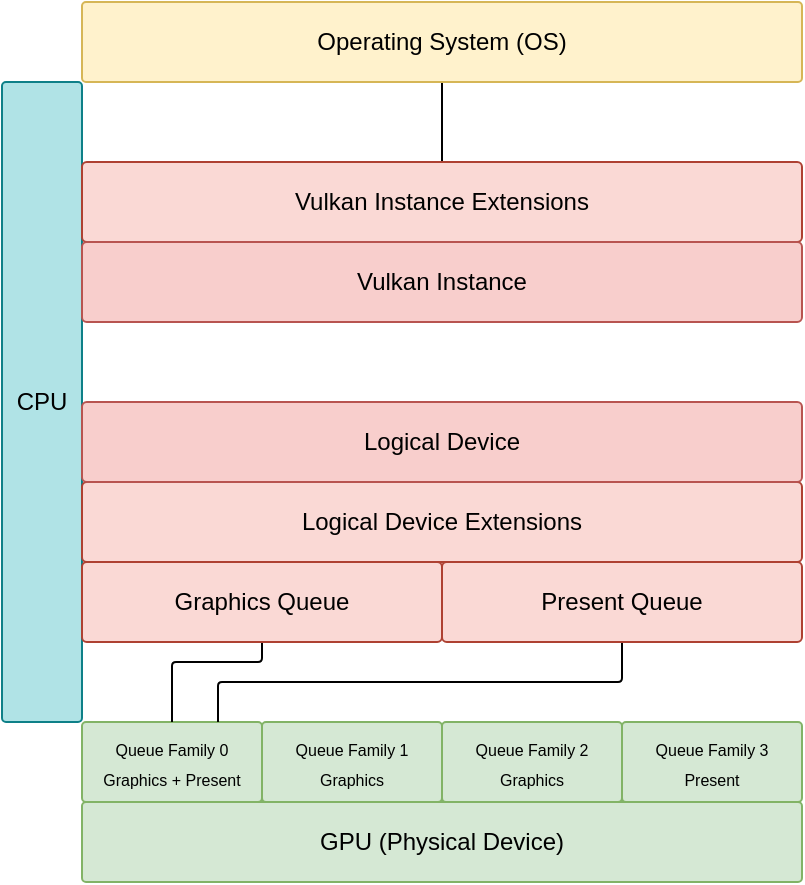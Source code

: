 <mxfile>
    <diagram id="6OefLpY3UeXjTtCXeHLk" name="Page-1">
        <mxGraphModel dx="796" dy="485" grid="1" gridSize="10" guides="1" tooltips="1" connect="1" arrows="1" fold="1" page="1" pageScale="1" pageWidth="850" pageHeight="1100" math="0" shadow="0">
            <root>
                <mxCell id="0"/>
                <mxCell id="1" parent="0"/>
                <mxCell id="2" value="GPU (Physical Device)" style="rounded=1;whiteSpace=wrap;html=1;arcSize=5;fillColor=#d5e8d4;strokeColor=#82b366;" vertex="1" parent="1">
                    <mxGeometry x="200" y="600" width="360" height="40" as="geometry"/>
                </mxCell>
                <mxCell id="3" value="CPU" style="rounded=1;whiteSpace=wrap;html=1;arcSize=5;fillColor=#b0e3e6;strokeColor=#0e8088;" vertex="1" parent="1">
                    <mxGeometry x="160" y="240" width="40" height="320" as="geometry"/>
                </mxCell>
                <mxCell id="19" style="edgeStyle=orthogonalEdgeStyle;html=1;entryX=0.5;entryY=1;entryDx=0;entryDy=0;fontSize=8;endArrow=none;endFill=0;" edge="1" parent="1" source="5" target="16">
                    <mxGeometry relative="1" as="geometry"/>
                </mxCell>
                <mxCell id="5" value="Vulkan Instance Extensions" style="rounded=1;whiteSpace=wrap;html=1;arcSize=6;fillColor=#fad9d5;strokeColor=#ae4132;" vertex="1" parent="1">
                    <mxGeometry x="200" y="280" width="360" height="40" as="geometry"/>
                </mxCell>
                <mxCell id="4" value="Vulkan Instance" style="rounded=1;whiteSpace=wrap;html=1;arcSize=6;fillColor=#f8cecc;strokeColor=#b85450;" vertex="1" parent="1">
                    <mxGeometry x="200" y="320" width="360" height="40" as="geometry"/>
                </mxCell>
                <mxCell id="6" value="Logical Device Extensions" style="rounded=1;whiteSpace=wrap;html=1;arcSize=6;fillColor=#fad9d5;strokeColor=#ae4132;" vertex="1" parent="1">
                    <mxGeometry x="200" y="440" width="360" height="40" as="geometry"/>
                </mxCell>
                <mxCell id="7" value="Logical Device" style="rounded=1;whiteSpace=wrap;html=1;arcSize=6;fillColor=#f8cecc;strokeColor=#b85450;" vertex="1" parent="1">
                    <mxGeometry x="200" y="400" width="360" height="40" as="geometry"/>
                </mxCell>
                <mxCell id="8" value="&lt;font style=&quot;font-size: 8px;&quot;&gt;Queue Family 0&lt;br&gt;Graphics + Present&lt;br&gt;&lt;/font&gt;" style="rounded=1;whiteSpace=wrap;html=1;arcSize=5;fillColor=#d5e8d4;strokeColor=#82b366;" vertex="1" parent="1">
                    <mxGeometry x="200" y="560" width="90" height="40" as="geometry"/>
                </mxCell>
                <mxCell id="9" value="&lt;span style=&quot;font-size: 8px;&quot;&gt;Queue Family 1&lt;/span&gt;&lt;br style=&quot;border-color: var(--border-color); font-size: 8px;&quot;&gt;&lt;span style=&quot;font-size: 8px;&quot;&gt;Graphics&lt;/span&gt;" style="rounded=1;whiteSpace=wrap;html=1;arcSize=5;fillColor=#d5e8d4;strokeColor=#82b366;" vertex="1" parent="1">
                    <mxGeometry x="290" y="560" width="90" height="40" as="geometry"/>
                </mxCell>
                <mxCell id="12" value="&lt;span style=&quot;font-size: 8px;&quot;&gt;Queue Family 2&lt;/span&gt;&lt;br style=&quot;border-color: var(--border-color); font-size: 8px;&quot;&gt;&lt;span style=&quot;font-size: 8px;&quot;&gt;Graphics&lt;/span&gt;" style="rounded=1;whiteSpace=wrap;html=1;arcSize=5;fillColor=#d5e8d4;strokeColor=#82b366;" vertex="1" parent="1">
                    <mxGeometry x="380" y="560" width="90" height="40" as="geometry"/>
                </mxCell>
                <mxCell id="13" value="&lt;span style=&quot;font-size: 8px;&quot;&gt;Queue Family 3&lt;/span&gt;&lt;br style=&quot;border-color: var(--border-color); font-size: 8px;&quot;&gt;&lt;span style=&quot;font-size: 8px;&quot;&gt;Present&lt;/span&gt;" style="rounded=1;whiteSpace=wrap;html=1;arcSize=5;fillColor=#d5e8d4;strokeColor=#82b366;" vertex="1" parent="1">
                    <mxGeometry x="470" y="560" width="90" height="40" as="geometry"/>
                </mxCell>
                <mxCell id="17" style="edgeStyle=orthogonalEdgeStyle;html=1;entryX=0.5;entryY=0;entryDx=0;entryDy=0;fontSize=8;arcSize=4;endArrow=none;endFill=0;" edge="1" parent="1" source="14" target="8">
                    <mxGeometry relative="1" as="geometry">
                        <Array as="points">
                            <mxPoint x="290" y="530"/>
                            <mxPoint x="245" y="530"/>
                        </Array>
                    </mxGeometry>
                </mxCell>
                <mxCell id="14" value="Graphics Queue" style="rounded=1;whiteSpace=wrap;html=1;arcSize=6;fillColor=#fad9d5;strokeColor=#ae4132;" vertex="1" parent="1">
                    <mxGeometry x="200" y="480" width="180" height="40" as="geometry"/>
                </mxCell>
                <mxCell id="18" style="edgeStyle=orthogonalEdgeStyle;html=1;entryX=0.75;entryY=0;entryDx=0;entryDy=0;fontSize=8;arcSize=4;endArrow=none;endFill=0;" edge="1" parent="1" source="15" target="8">
                    <mxGeometry relative="1" as="geometry">
                        <Array as="points">
                            <mxPoint x="470" y="540"/>
                            <mxPoint x="268" y="540"/>
                            <mxPoint x="268" y="560"/>
                        </Array>
                    </mxGeometry>
                </mxCell>
                <mxCell id="15" value="Present Queue" style="rounded=1;whiteSpace=wrap;html=1;arcSize=6;fillColor=#fad9d5;strokeColor=#ae4132;" vertex="1" parent="1">
                    <mxGeometry x="380" y="480" width="180" height="40" as="geometry"/>
                </mxCell>
                <mxCell id="16" value="Operating System (OS)" style="rounded=1;whiteSpace=wrap;html=1;arcSize=5;fillColor=#fff2cc;strokeColor=#d6b656;" vertex="1" parent="1">
                    <mxGeometry x="200" y="200" width="360" height="40" as="geometry"/>
                </mxCell>
            </root>
        </mxGraphModel>
    </diagram>
</mxfile>